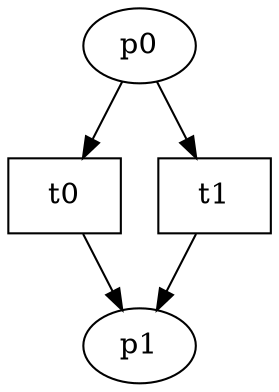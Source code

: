 digraph f3 {
    p0[label="p0"]
    p1[label="p1"]

    t0[shape="box"]
    t1[shape="box"]

    p0 -> t0
    p0 -> t1
    t0 -> p1
    t1 -> p1
}
